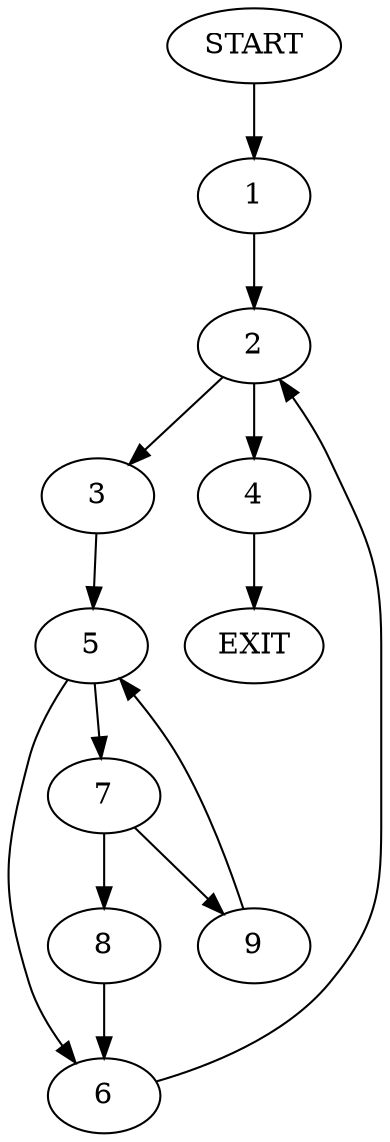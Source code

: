 digraph {
0 [label="START"]
10 [label="EXIT"]
0 -> 1
1 -> 2
2 -> 3
2 -> 4
4 -> 10
3 -> 5
5 -> 6
5 -> 7
6 -> 2
7 -> 8
7 -> 9
8 -> 6
9 -> 5
}
